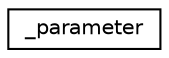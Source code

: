 digraph "Graphical Class Hierarchy"
{
  edge [fontname="Helvetica",fontsize="10",labelfontname="Helvetica",labelfontsize="10"];
  node [fontname="Helvetica",fontsize="10",shape=record];
  rankdir="LR";
  Node0 [label="_parameter",height=0.2,width=0.4,color="black", fillcolor="white", style="filled",URL="$struct__parameter.html"];
}
